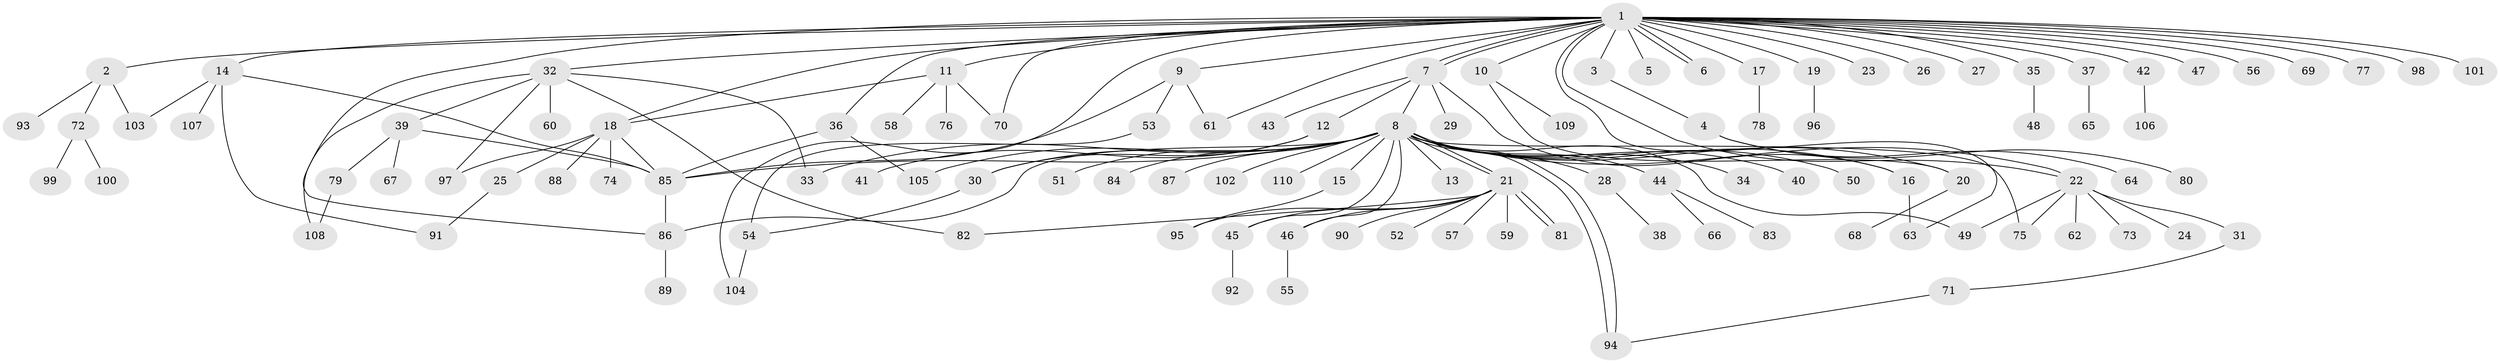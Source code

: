 // Generated by graph-tools (version 1.1) at 2025/35/03/09/25 02:35:31]
// undirected, 110 vertices, 144 edges
graph export_dot {
graph [start="1"]
  node [color=gray90,style=filled];
  1;
  2;
  3;
  4;
  5;
  6;
  7;
  8;
  9;
  10;
  11;
  12;
  13;
  14;
  15;
  16;
  17;
  18;
  19;
  20;
  21;
  22;
  23;
  24;
  25;
  26;
  27;
  28;
  29;
  30;
  31;
  32;
  33;
  34;
  35;
  36;
  37;
  38;
  39;
  40;
  41;
  42;
  43;
  44;
  45;
  46;
  47;
  48;
  49;
  50;
  51;
  52;
  53;
  54;
  55;
  56;
  57;
  58;
  59;
  60;
  61;
  62;
  63;
  64;
  65;
  66;
  67;
  68;
  69;
  70;
  71;
  72;
  73;
  74;
  75;
  76;
  77;
  78;
  79;
  80;
  81;
  82;
  83;
  84;
  85;
  86;
  87;
  88;
  89;
  90;
  91;
  92;
  93;
  94;
  95;
  96;
  97;
  98;
  99;
  100;
  101;
  102;
  103;
  104;
  105;
  106;
  107;
  108;
  109;
  110;
  1 -- 2;
  1 -- 3;
  1 -- 5;
  1 -- 6;
  1 -- 6;
  1 -- 7;
  1 -- 7;
  1 -- 9;
  1 -- 10;
  1 -- 11;
  1 -- 14;
  1 -- 17;
  1 -- 18;
  1 -- 19;
  1 -- 22;
  1 -- 23;
  1 -- 26;
  1 -- 27;
  1 -- 32;
  1 -- 35;
  1 -- 36;
  1 -- 37;
  1 -- 42;
  1 -- 47;
  1 -- 56;
  1 -- 61;
  1 -- 63;
  1 -- 69;
  1 -- 70;
  1 -- 77;
  1 -- 86;
  1 -- 98;
  1 -- 101;
  1 -- 104;
  2 -- 72;
  2 -- 93;
  2 -- 103;
  3 -- 4;
  4 -- 64;
  4 -- 80;
  7 -- 8;
  7 -- 12;
  7 -- 16;
  7 -- 29;
  7 -- 43;
  8 -- 13;
  8 -- 15;
  8 -- 16;
  8 -- 20;
  8 -- 21;
  8 -- 21;
  8 -- 22;
  8 -- 28;
  8 -- 30;
  8 -- 33;
  8 -- 34;
  8 -- 40;
  8 -- 44;
  8 -- 45;
  8 -- 46;
  8 -- 49;
  8 -- 50;
  8 -- 51;
  8 -- 75;
  8 -- 84;
  8 -- 85;
  8 -- 86;
  8 -- 87;
  8 -- 94;
  8 -- 94;
  8 -- 102;
  8 -- 105;
  8 -- 110;
  9 -- 53;
  9 -- 61;
  9 -- 85;
  10 -- 20;
  10 -- 109;
  11 -- 18;
  11 -- 58;
  11 -- 70;
  11 -- 76;
  12 -- 30;
  12 -- 41;
  14 -- 85;
  14 -- 91;
  14 -- 103;
  14 -- 107;
  15 -- 95;
  16 -- 63;
  17 -- 78;
  18 -- 25;
  18 -- 74;
  18 -- 85;
  18 -- 88;
  18 -- 97;
  19 -- 96;
  20 -- 68;
  21 -- 45;
  21 -- 46;
  21 -- 52;
  21 -- 57;
  21 -- 59;
  21 -- 81;
  21 -- 81;
  21 -- 82;
  21 -- 90;
  21 -- 95;
  22 -- 24;
  22 -- 31;
  22 -- 49;
  22 -- 62;
  22 -- 73;
  22 -- 75;
  25 -- 91;
  28 -- 38;
  30 -- 54;
  31 -- 71;
  32 -- 33;
  32 -- 39;
  32 -- 60;
  32 -- 82;
  32 -- 97;
  32 -- 108;
  35 -- 48;
  36 -- 85;
  36 -- 105;
  37 -- 65;
  39 -- 67;
  39 -- 79;
  39 -- 85;
  42 -- 106;
  44 -- 66;
  44 -- 83;
  45 -- 92;
  46 -- 55;
  53 -- 54;
  54 -- 104;
  71 -- 94;
  72 -- 99;
  72 -- 100;
  79 -- 108;
  85 -- 86;
  86 -- 89;
}
